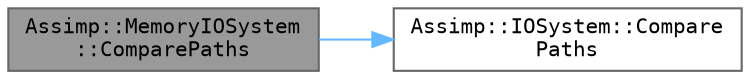 digraph "Assimp::MemoryIOSystem::ComparePaths"
{
 // LATEX_PDF_SIZE
  bgcolor="transparent";
  edge [fontname=Terminal,fontsize=10,labelfontname=Helvetica,labelfontsize=10];
  node [fontname=Terminal,fontsize=10,shape=box,height=0.2,width=0.4];
  rankdir="LR";
  Node1 [label="Assimp::MemoryIOSystem\l::ComparePaths",height=0.2,width=0.4,color="gray40", fillcolor="grey60", style="filled", fontcolor="black",tooltip="Compare two paths."];
  Node1 -> Node2 [color="steelblue1",style="solid"];
  Node2 [label="Assimp::IOSystem::Compare\lPaths",height=0.2,width=0.4,color="grey40", fillcolor="white", style="filled",URL="$class_assimp_1_1_i_o_system.html#a670ddf0f9ea5c8ee05dce03a89259077",tooltip="Compares two paths and check whether the point to identical files."];
}
